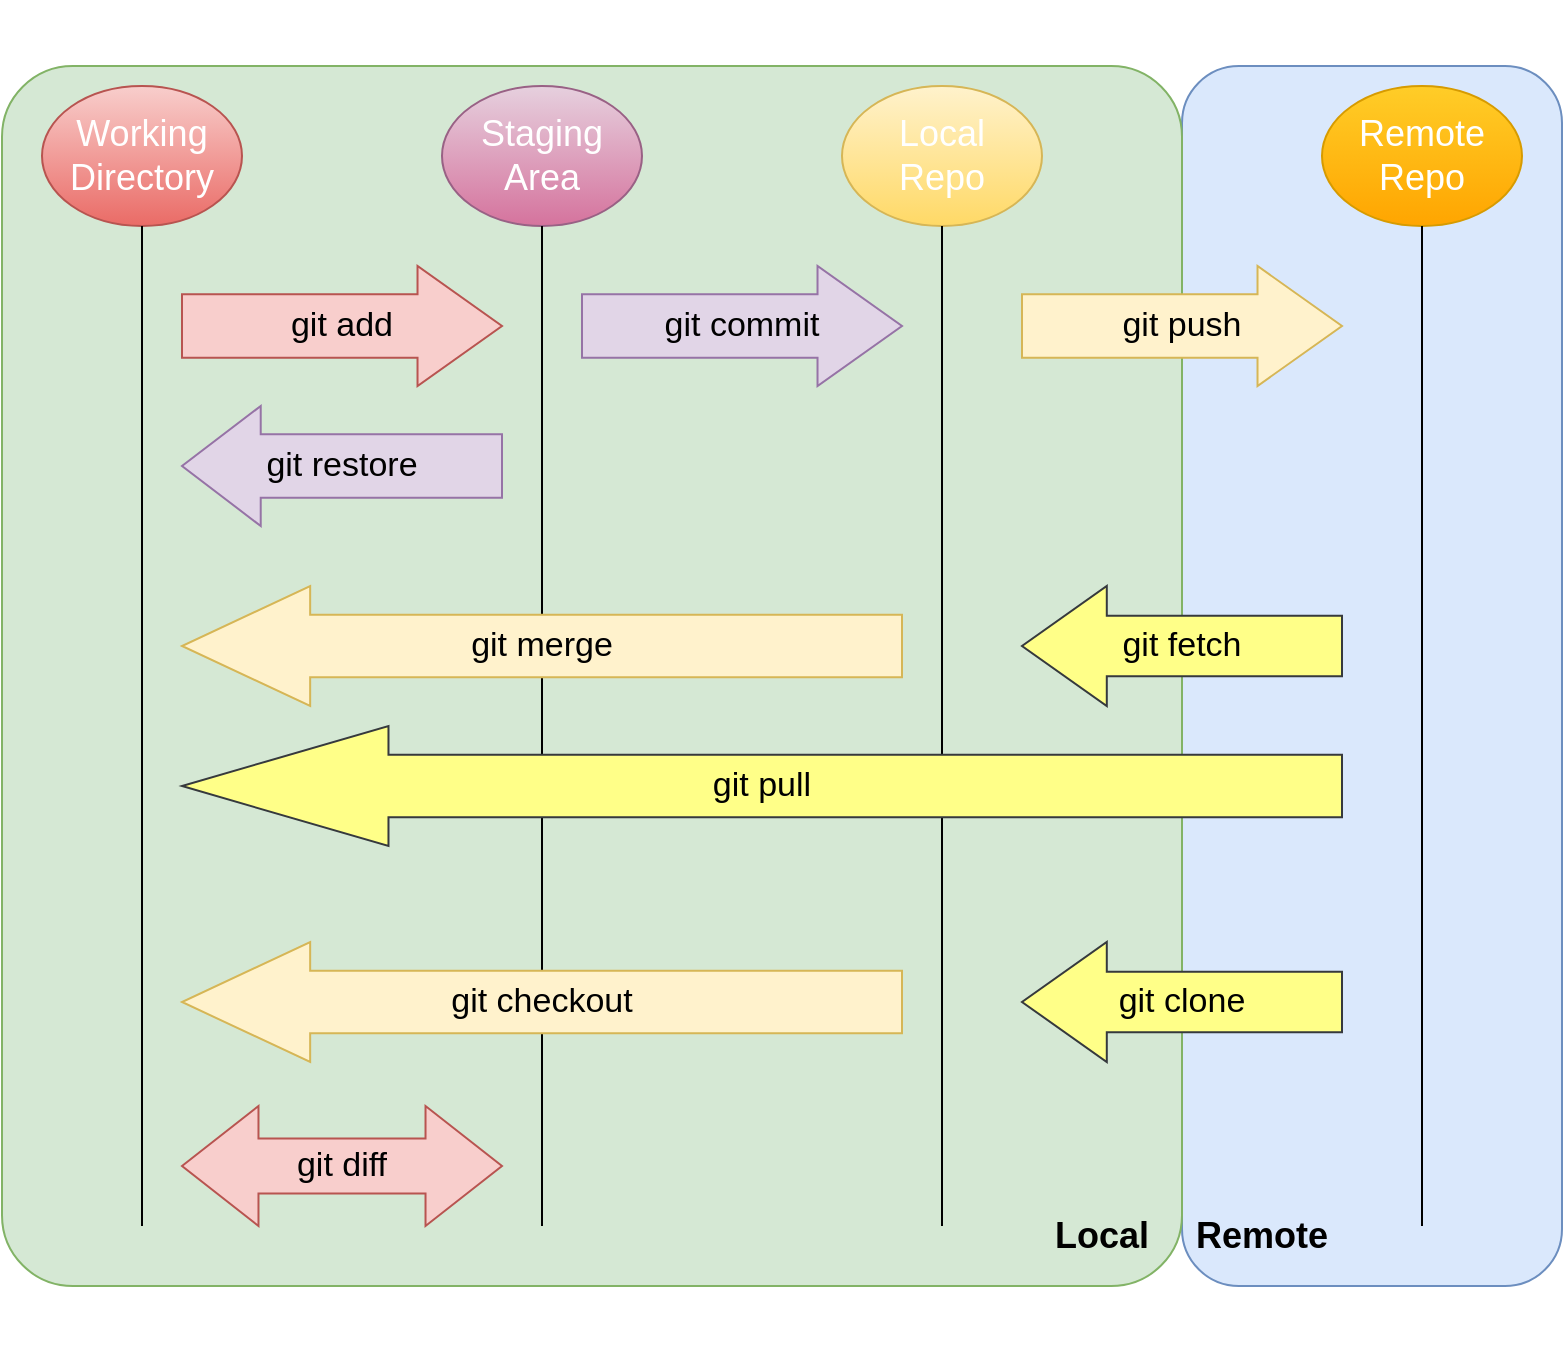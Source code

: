 <mxfile>
    <diagram id="82ernuFNb1GFmVdSAfpx" name="Page-1">
        <mxGraphModel dx="1054" dy="1165" grid="0" gridSize="10" guides="1" tooltips="1" connect="1" arrows="1" fold="1" page="0" pageScale="1" pageWidth="850" pageHeight="1100" background="#ffffff" math="0" shadow="0">
            <root>
                <mxCell id="0"/>
                <mxCell id="1" parent="0"/>
                <mxCell id="26" value="" style="rounded=1;whiteSpace=wrap;html=1;fontSize=15;fillColor=#dae8fc;strokeColor=#6c8ebf;" vertex="1" parent="1">
                    <mxGeometry x="610" y="30" width="190" height="610" as="geometry"/>
                </mxCell>
                <mxCell id="25" value="" style="rounded=1;whiteSpace=wrap;html=1;fontSize=15;fillColor=#d5e8d4;strokeColor=#82b366;arcSize=6;" vertex="1" parent="1">
                    <mxGeometry x="20" y="30" width="590" height="610" as="geometry"/>
                </mxCell>
                <mxCell id="5" value="Working&lt;br style=&quot;font-size: 18px;&quot;&gt;Directory" style="ellipse;whiteSpace=wrap;html=1;fontSize=18;fillColor=#f8cecc;strokeColor=#b85450;fontStyle=0;gradientColor=#ea6b66;fontColor=#FFFFFF;" vertex="1" parent="1">
                    <mxGeometry x="40" y="40" width="100" height="70" as="geometry"/>
                </mxCell>
                <mxCell id="6" value="Staging&lt;br style=&quot;font-size: 18px;&quot;&gt;Area" style="ellipse;whiteSpace=wrap;html=1;fontSize=18;fillColor=#e6d0de;strokeColor=#996185;gradientColor=#d5739d;fontColor=#FFFFFF;" vertex="1" parent="1">
                    <mxGeometry x="240" y="40" width="100" height="70" as="geometry"/>
                </mxCell>
                <mxCell id="7" value="Local&lt;br style=&quot;font-size: 18px;&quot;&gt;Repo" style="ellipse;whiteSpace=wrap;html=1;fontSize=18;fillColor=#fff2cc;strokeColor=#d6b656;gradientColor=#ffd966;fontColor=#FFFFFF;" vertex="1" parent="1">
                    <mxGeometry x="440" y="40" width="100" height="70" as="geometry"/>
                </mxCell>
                <mxCell id="8" value="Remote&lt;br style=&quot;font-size: 18px;&quot;&gt;Repo" style="ellipse;whiteSpace=wrap;html=1;fontSize=18;fillColor=#ffcd28;strokeColor=#d79b00;gradientColor=#ffa500;fontColor=#FFFFFF;" vertex="1" parent="1">
                    <mxGeometry x="680" y="40" width="100" height="70" as="geometry"/>
                </mxCell>
                <mxCell id="9" value="" style="endArrow=none;html=1;fontSize=15;entryX=0.5;entryY=1;entryDx=0;entryDy=0;" edge="1" parent="1" target="5">
                    <mxGeometry width="50" height="50" relative="1" as="geometry">
                        <mxPoint x="90" y="610" as="sourcePoint"/>
                        <mxPoint x="120" y="270" as="targetPoint"/>
                    </mxGeometry>
                </mxCell>
                <mxCell id="10" value="" style="endArrow=none;html=1;fontSize=15;entryX=0.5;entryY=1;entryDx=0;entryDy=0;" edge="1" parent="1">
                    <mxGeometry width="50" height="50" relative="1" as="geometry">
                        <mxPoint x="290" y="610" as="sourcePoint"/>
                        <mxPoint x="290" y="110" as="targetPoint"/>
                    </mxGeometry>
                </mxCell>
                <mxCell id="11" value="" style="endArrow=none;html=1;fontSize=15;entryX=0.5;entryY=1;entryDx=0;entryDy=0;" edge="1" parent="1">
                    <mxGeometry width="50" height="50" relative="1" as="geometry">
                        <mxPoint x="490" y="610" as="sourcePoint"/>
                        <mxPoint x="490" y="110" as="targetPoint"/>
                    </mxGeometry>
                </mxCell>
                <mxCell id="12" value="" style="endArrow=none;html=1;fontSize=15;entryX=0.5;entryY=1;entryDx=0;entryDy=0;" edge="1" parent="1">
                    <mxGeometry width="50" height="50" relative="1" as="geometry">
                        <mxPoint x="730" y="610" as="sourcePoint"/>
                        <mxPoint x="730" y="110" as="targetPoint"/>
                    </mxGeometry>
                </mxCell>
                <mxCell id="13" value="git add" style="shape=singleArrow;whiteSpace=wrap;html=1;fontSize=17;arrowWidth=0.531;arrowSize=0.264;fillColor=#f8cecc;fontStyle=0;strokeColor=#b85450;" vertex="1" parent="1">
                    <mxGeometry x="110" y="130" width="160" height="60" as="geometry"/>
                </mxCell>
                <mxCell id="15" value="git commit" style="shape=singleArrow;whiteSpace=wrap;html=1;fontSize=17;arrowWidth=0.531;arrowSize=0.264;fillColor=#e1d5e7;fontStyle=0;strokeColor=#9673a6;" vertex="1" parent="1">
                    <mxGeometry x="310" y="130" width="160" height="60" as="geometry"/>
                </mxCell>
                <mxCell id="16" value="git push" style="shape=singleArrow;whiteSpace=wrap;html=1;fontSize=17;arrowWidth=0.531;arrowSize=0.264;fillColor=#fff2cc;fontStyle=0;strokeColor=#d6b656;" vertex="1" parent="1">
                    <mxGeometry x="530" y="130" width="160" height="60" as="geometry"/>
                </mxCell>
                <mxCell id="18" value="git restore" style="shape=singleArrow;direction=west;whiteSpace=wrap;html=1;fontSize=17;arrowWidth=0.53;arrowSize=0.246;fillColor=#e1d5e7;fontStyle=0;strokeColor=#9673a6;" vertex="1" parent="1">
                    <mxGeometry x="110" y="200" width="160" height="60" as="geometry"/>
                </mxCell>
                <mxCell id="19" value="git fetch" style="shape=singleArrow;direction=west;whiteSpace=wrap;html=1;fontSize=17;arrowWidth=0.504;arrowSize=0.265;fillColor=#ffff88;fontStyle=0;strokeColor=#36393d;" vertex="1" parent="1">
                    <mxGeometry x="530" y="290" width="160" height="60" as="geometry"/>
                </mxCell>
                <mxCell id="20" value="git merge" style="shape=singleArrow;direction=west;whiteSpace=wrap;html=1;fontSize=17;arrowWidth=0.519;arrowSize=0.178;fillColor=#fff2cc;fontStyle=0;strokeColor=#d6b656;" vertex="1" parent="1">
                    <mxGeometry x="110" y="290" width="360" height="60" as="geometry"/>
                </mxCell>
                <mxCell id="21" value="git pull" style="shape=singleArrow;direction=west;whiteSpace=wrap;html=1;fontSize=17;arrowWidth=0.519;arrowSize=0.178;fillColor=#ffff88;fontStyle=0;strokeColor=#36393d;" vertex="1" parent="1">
                    <mxGeometry x="110" y="360" width="580" height="60" as="geometry"/>
                </mxCell>
                <mxCell id="22" value="git checkout" style="shape=singleArrow;direction=west;whiteSpace=wrap;html=1;fontSize=17;arrowWidth=0.519;arrowSize=0.178;fillColor=#fff2cc;fontStyle=0;strokeColor=#d6b656;" vertex="1" parent="1">
                    <mxGeometry x="110" y="468" width="360" height="60" as="geometry"/>
                </mxCell>
                <mxCell id="24" value="git diff" style="shape=doubleArrow;whiteSpace=wrap;html=1;fontSize=17;arrowWidth=0.459;arrowSize=0.239;fillColor=#f8cecc;fontStyle=0;strokeColor=#b85450;" vertex="1" parent="1">
                    <mxGeometry x="110" y="550" width="160" height="60" as="geometry"/>
                </mxCell>
                <mxCell id="27" value="Remote" style="text;html=1;strokeColor=none;fillColor=none;align=center;verticalAlign=middle;whiteSpace=wrap;rounded=0;fontSize=18;fontStyle=1" vertex="1" parent="1">
                    <mxGeometry x="620" y="600" width="60" height="30" as="geometry"/>
                </mxCell>
                <mxCell id="28" value="Local" style="text;html=1;strokeColor=none;fillColor=none;align=center;verticalAlign=middle;whiteSpace=wrap;rounded=0;fontSize=18;fontStyle=1" vertex="1" parent="1">
                    <mxGeometry x="540" y="600" width="60" height="30" as="geometry"/>
                </mxCell>
                <mxCell id="29" value="git clone" style="shape=singleArrow;direction=west;whiteSpace=wrap;html=1;fontSize=17;arrowWidth=0.504;arrowSize=0.265;fillColor=#ffff88;fontStyle=0;strokeColor=#36393d;" vertex="1" parent="1">
                    <mxGeometry x="530" y="468" width="160" height="60" as="geometry"/>
                </mxCell>
                <mxCell id="31" value="" style="endArrow=none;html=1;fontSize=17;fontColor=#FFFFFF;strokeColor=#FFFFFF;" edge="1" parent="1">
                    <mxGeometry width="50" height="50" relative="1" as="geometry">
                        <mxPoint x="20" y="-2" as="sourcePoint"/>
                        <mxPoint x="780" y="-2" as="targetPoint"/>
                    </mxGeometry>
                </mxCell>
                <mxCell id="32" value="" style="endArrow=none;html=1;fontSize=17;fontColor=#FFFFFF;strokeColor=#FFFFFF;" edge="1" parent="1">
                    <mxGeometry width="50" height="50" relative="1" as="geometry">
                        <mxPoint x="30" y="670" as="sourcePoint"/>
                        <mxPoint x="790.0" y="670" as="targetPoint"/>
                    </mxGeometry>
                </mxCell>
            </root>
        </mxGraphModel>
    </diagram>
</mxfile>